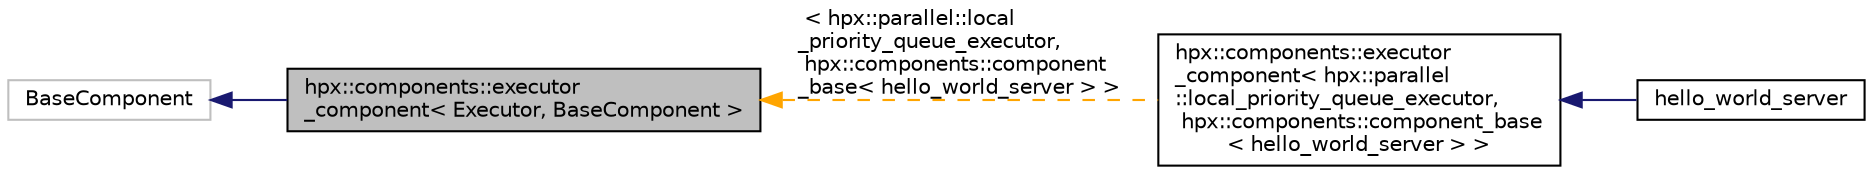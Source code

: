 digraph "hpx::components::executor_component&lt; Executor, BaseComponent &gt;"
{
  edge [fontname="Helvetica",fontsize="10",labelfontname="Helvetica",labelfontsize="10"];
  node [fontname="Helvetica",fontsize="10",shape=record];
  rankdir="LR";
  Node0 [label="hpx::components::executor\l_component\< Executor, BaseComponent \>",height=0.2,width=0.4,color="black", fillcolor="grey75", style="filled", fontcolor="black"];
  Node1 -> Node0 [dir="back",color="midnightblue",fontsize="10",style="solid",fontname="Helvetica"];
  Node1 [label="BaseComponent",height=0.2,width=0.4,color="grey75", fillcolor="white", style="filled"];
  Node0 -> Node2 [dir="back",color="orange",fontsize="10",style="dashed",label=" \< hpx::parallel::local\l_priority_queue_executor,\l hpx::components::component\l_base\< hello_world_server \> \>" ,fontname="Helvetica"];
  Node2 [label="hpx::components::executor\l_component\< hpx::parallel\l::local_priority_queue_executor,\l hpx::components::component_base\l\< hello_world_server \> \>",height=0.2,width=0.4,color="black", fillcolor="white", style="filled",URL="$d8/d54/structhpx_1_1components_1_1executor__component.html"];
  Node2 -> Node3 [dir="back",color="midnightblue",fontsize="10",style="solid",fontname="Helvetica"];
  Node3 [label="hello_world_server",height=0.2,width=0.4,color="black", fillcolor="white", style="filled",URL="$df/d51/structhello__world__server.html"];
}
